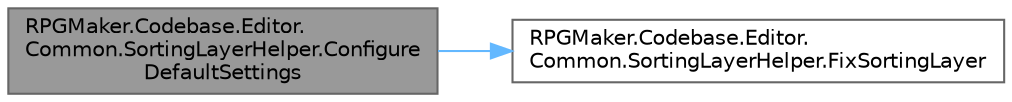 digraph "RPGMaker.Codebase.Editor.Common.SortingLayerHelper.ConfigureDefaultSettings"
{
 // LATEX_PDF_SIZE
  bgcolor="transparent";
  edge [fontname=Helvetica,fontsize=10,labelfontname=Helvetica,labelfontsize=10];
  node [fontname=Helvetica,fontsize=10,shape=box,height=0.2,width=0.4];
  rankdir="LR";
  Node1 [id="Node000001",label="RPGMaker.Codebase.Editor.\lCommon.SortingLayerHelper.Configure\lDefaultSettings",height=0.2,width=0.4,color="gray40", fillcolor="grey60", style="filled", fontcolor="black",tooltip="😁 既定設定設定"];
  Node1 -> Node2 [id="edge1_Node000001_Node000002",color="steelblue1",style="solid",tooltip=" "];
  Node2 [id="Node000002",label="RPGMaker.Codebase.Editor.\lCommon.SortingLayerHelper.FixSortingLayer",height=0.2,width=0.4,color="grey40", fillcolor="white", style="filled",URL="$da/d30/class_r_p_g_maker_1_1_codebase_1_1_editor_1_1_common_1_1_sorting_layer_helper.html#ab12df90c40092d8f5cdb1dee38716c94",tooltip="😁 Note: expected to add sorting layer from lower index."];
}
